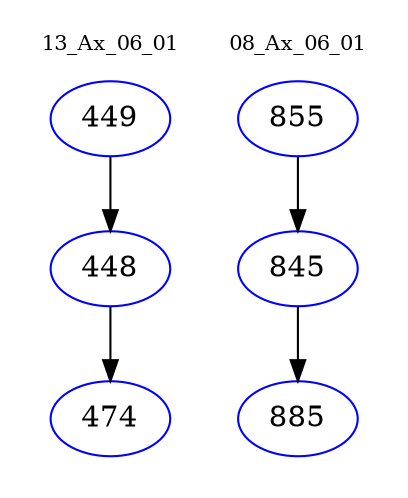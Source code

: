 digraph{
subgraph cluster_0 {
color = white
label = "13_Ax_06_01";
fontsize=10;
T0_449 [label="449", color="blue"]
T0_449 -> T0_448 [color="black"]
T0_448 [label="448", color="blue"]
T0_448 -> T0_474 [color="black"]
T0_474 [label="474", color="blue"]
}
subgraph cluster_1 {
color = white
label = "08_Ax_06_01";
fontsize=10;
T1_855 [label="855", color="blue"]
T1_855 -> T1_845 [color="black"]
T1_845 [label="845", color="blue"]
T1_845 -> T1_885 [color="black"]
T1_885 [label="885", color="blue"]
}
}
